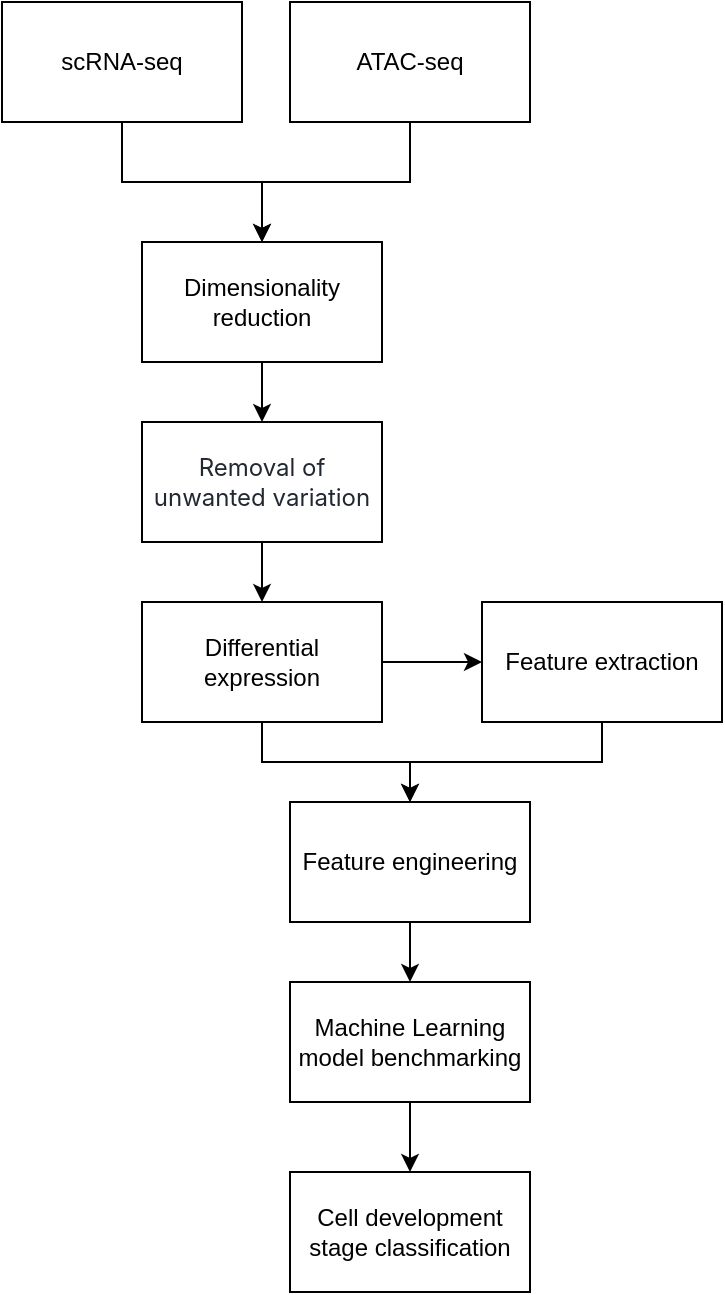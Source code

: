 <mxfile version="23.0.1" type="device">
  <diagram name="Страница — 1" id="plo4IeF6B9s8XhZqgeJM">
    <mxGraphModel dx="1050" dy="557" grid="1" gridSize="10" guides="1" tooltips="1" connect="1" arrows="1" fold="1" page="1" pageScale="1" pageWidth="827" pageHeight="1169" math="0" shadow="0">
      <root>
        <mxCell id="0" />
        <mxCell id="1" parent="0" />
        <mxCell id="SSoJgm2aa9j7SRcqIIJx-7" value="" style="edgeStyle=orthogonalEdgeStyle;rounded=0;orthogonalLoop=1;jettySize=auto;html=1;" edge="1" parent="1" source="SSoJgm2aa9j7SRcqIIJx-1" target="SSoJgm2aa9j7SRcqIIJx-3">
          <mxGeometry relative="1" as="geometry" />
        </mxCell>
        <mxCell id="SSoJgm2aa9j7SRcqIIJx-1" value="scRNA-seq" style="rounded=0;whiteSpace=wrap;html=1;" vertex="1" parent="1">
          <mxGeometry x="150" y="70" width="120" height="60" as="geometry" />
        </mxCell>
        <mxCell id="SSoJgm2aa9j7SRcqIIJx-8" value="" style="edgeStyle=orthogonalEdgeStyle;rounded=0;orthogonalLoop=1;jettySize=auto;html=1;" edge="1" parent="1" source="SSoJgm2aa9j7SRcqIIJx-2" target="SSoJgm2aa9j7SRcqIIJx-3">
          <mxGeometry relative="1" as="geometry" />
        </mxCell>
        <mxCell id="SSoJgm2aa9j7SRcqIIJx-2" value="ATAC-seq" style="rounded=0;whiteSpace=wrap;html=1;" vertex="1" parent="1">
          <mxGeometry x="294" y="70" width="120" height="60" as="geometry" />
        </mxCell>
        <mxCell id="SSoJgm2aa9j7SRcqIIJx-10" value="" style="edgeStyle=orthogonalEdgeStyle;rounded=0;orthogonalLoop=1;jettySize=auto;html=1;" edge="1" parent="1" source="SSoJgm2aa9j7SRcqIIJx-3" target="SSoJgm2aa9j7SRcqIIJx-4">
          <mxGeometry relative="1" as="geometry" />
        </mxCell>
        <mxCell id="SSoJgm2aa9j7SRcqIIJx-3" value="Dimensionality reduction" style="rounded=0;whiteSpace=wrap;html=1;" vertex="1" parent="1">
          <mxGeometry x="220" y="190" width="120" height="60" as="geometry" />
        </mxCell>
        <mxCell id="SSoJgm2aa9j7SRcqIIJx-12" value="" style="edgeStyle=orthogonalEdgeStyle;rounded=0;orthogonalLoop=1;jettySize=auto;html=1;" edge="1" parent="1" source="SSoJgm2aa9j7SRcqIIJx-4" target="SSoJgm2aa9j7SRcqIIJx-5">
          <mxGeometry relative="1" as="geometry" />
        </mxCell>
        <mxCell id="SSoJgm2aa9j7SRcqIIJx-4" value="&lt;span style=&quot;color: rgb(34, 40, 50); font-family: -apple-system, BlinkMacSystemFont, &amp;quot;Segoe UI&amp;quot;, &amp;quot;Helvetica Neue&amp;quot;, Arial, sans-serif, &amp;quot;Apple Color Emoji&amp;quot;, &amp;quot;Segoe UI Emoji&amp;quot;, &amp;quot;Segoe UI Symbol&amp;quot;; font-style: normal; font-variant-ligatures: normal; font-variant-caps: normal; font-weight: 400; letter-spacing: normal; orphans: 2; text-align: start; text-indent: 0px; text-transform: none; widows: 2; word-spacing: 0px; -webkit-text-stroke-width: 0px; background-color: rgb(255, 255, 255); text-decoration-thickness: initial; text-decoration-style: initial; text-decoration-color: initial; float: none; display: inline !important;&quot;&gt;&lt;font style=&quot;font-size: 12px;&quot;&gt;Removal of unwanted variation&lt;/font&gt;&lt;/span&gt;" style="rounded=0;whiteSpace=wrap;html=1;" vertex="1" parent="1">
          <mxGeometry x="220" y="280" width="120" height="60" as="geometry" />
        </mxCell>
        <mxCell id="SSoJgm2aa9j7SRcqIIJx-18" value="" style="edgeStyle=orthogonalEdgeStyle;rounded=0;orthogonalLoop=1;jettySize=auto;html=1;" edge="1" parent="1" source="SSoJgm2aa9j7SRcqIIJx-5" target="SSoJgm2aa9j7SRcqIIJx-17">
          <mxGeometry relative="1" as="geometry" />
        </mxCell>
        <mxCell id="SSoJgm2aa9j7SRcqIIJx-21" value="" style="edgeStyle=orthogonalEdgeStyle;rounded=0;orthogonalLoop=1;jettySize=auto;html=1;" edge="1" parent="1" source="SSoJgm2aa9j7SRcqIIJx-5" target="SSoJgm2aa9j7SRcqIIJx-19">
          <mxGeometry relative="1" as="geometry" />
        </mxCell>
        <mxCell id="SSoJgm2aa9j7SRcqIIJx-5" value="Differential expression" style="rounded=0;whiteSpace=wrap;html=1;" vertex="1" parent="1">
          <mxGeometry x="220" y="370" width="120" height="60" as="geometry" />
        </mxCell>
        <mxCell id="SSoJgm2aa9j7SRcqIIJx-16" value="" style="edgeStyle=orthogonalEdgeStyle;rounded=0;orthogonalLoop=1;jettySize=auto;html=1;" edge="1" parent="1" source="SSoJgm2aa9j7SRcqIIJx-13" target="SSoJgm2aa9j7SRcqIIJx-14">
          <mxGeometry relative="1" as="geometry" />
        </mxCell>
        <mxCell id="SSoJgm2aa9j7SRcqIIJx-13" value="Machine Learning model benchmarking" style="rounded=0;whiteSpace=wrap;html=1;" vertex="1" parent="1">
          <mxGeometry x="294" y="560" width="120" height="60" as="geometry" />
        </mxCell>
        <mxCell id="SSoJgm2aa9j7SRcqIIJx-14" value="Cell development stage classification" style="rounded=0;whiteSpace=wrap;html=1;" vertex="1" parent="1">
          <mxGeometry x="294" y="655" width="120" height="60" as="geometry" />
        </mxCell>
        <mxCell id="SSoJgm2aa9j7SRcqIIJx-20" value="" style="edgeStyle=orthogonalEdgeStyle;rounded=0;orthogonalLoop=1;jettySize=auto;html=1;" edge="1" parent="1" source="SSoJgm2aa9j7SRcqIIJx-17" target="SSoJgm2aa9j7SRcqIIJx-19">
          <mxGeometry relative="1" as="geometry" />
        </mxCell>
        <mxCell id="SSoJgm2aa9j7SRcqIIJx-17" value="Feature extraction" style="rounded=0;whiteSpace=wrap;html=1;" vertex="1" parent="1">
          <mxGeometry x="390" y="370" width="120" height="60" as="geometry" />
        </mxCell>
        <mxCell id="SSoJgm2aa9j7SRcqIIJx-22" value="" style="edgeStyle=orthogonalEdgeStyle;rounded=0;orthogonalLoop=1;jettySize=auto;html=1;" edge="1" parent="1" source="SSoJgm2aa9j7SRcqIIJx-19" target="SSoJgm2aa9j7SRcqIIJx-13">
          <mxGeometry relative="1" as="geometry" />
        </mxCell>
        <mxCell id="SSoJgm2aa9j7SRcqIIJx-19" value="Feature engineering" style="rounded=0;whiteSpace=wrap;html=1;" vertex="1" parent="1">
          <mxGeometry x="294" y="470" width="120" height="60" as="geometry" />
        </mxCell>
      </root>
    </mxGraphModel>
  </diagram>
</mxfile>
